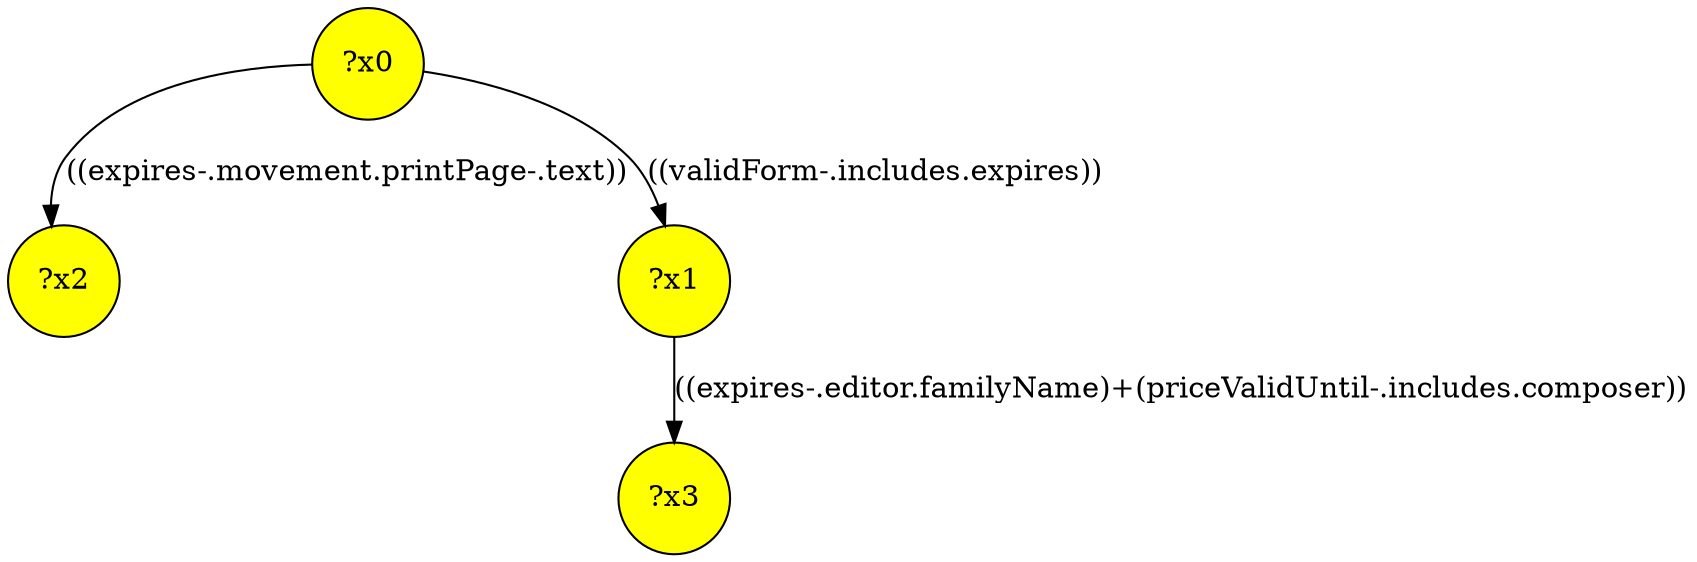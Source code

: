 digraph g {
	x0 [fillcolor="yellow", style="filled," shape=circle, label="?x0"];
	x2 [fillcolor="yellow", style="filled," shape=circle, label="?x2"];
	x3 [fillcolor="yellow", style="filled," shape=circle, label="?x3"];
	x1 [fillcolor="yellow", style="filled," shape=circle, label="?x1"];
	x0 -> x1 [label="((validForm-.includes.expires))"];
	x0 -> x2 [label="((expires-.movement.printPage-.text))"];
	x1 -> x3 [label="((expires-.editor.familyName)+(priceValidUntil-.includes.composer))"];
}
